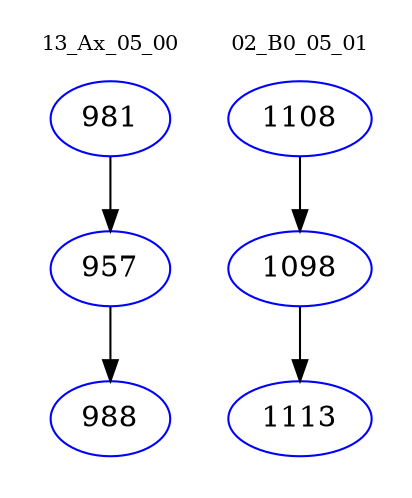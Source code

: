 digraph{
subgraph cluster_0 {
color = white
label = "13_Ax_05_00";
fontsize=10;
T0_981 [label="981", color="blue"]
T0_981 -> T0_957 [color="black"]
T0_957 [label="957", color="blue"]
T0_957 -> T0_988 [color="black"]
T0_988 [label="988", color="blue"]
}
subgraph cluster_1 {
color = white
label = "02_B0_05_01";
fontsize=10;
T1_1108 [label="1108", color="blue"]
T1_1108 -> T1_1098 [color="black"]
T1_1098 [label="1098", color="blue"]
T1_1098 -> T1_1113 [color="black"]
T1_1113 [label="1113", color="blue"]
}
}
